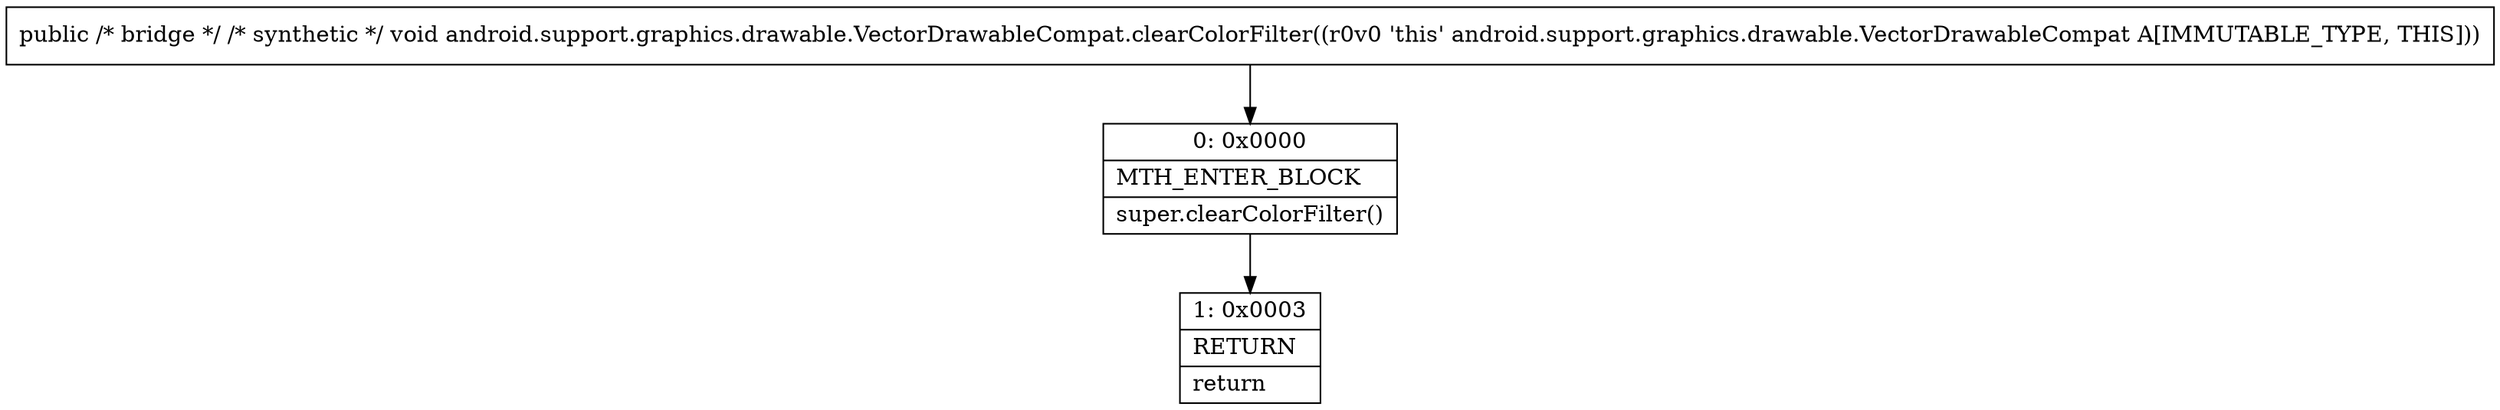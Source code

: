 digraph "CFG forandroid.support.graphics.drawable.VectorDrawableCompat.clearColorFilter()V" {
Node_0 [shape=record,label="{0\:\ 0x0000|MTH_ENTER_BLOCK\l|super.clearColorFilter()\l}"];
Node_1 [shape=record,label="{1\:\ 0x0003|RETURN\l|return\l}"];
MethodNode[shape=record,label="{public \/* bridge *\/ \/* synthetic *\/ void android.support.graphics.drawable.VectorDrawableCompat.clearColorFilter((r0v0 'this' android.support.graphics.drawable.VectorDrawableCompat A[IMMUTABLE_TYPE, THIS])) }"];
MethodNode -> Node_0;
Node_0 -> Node_1;
}

